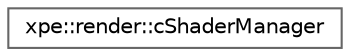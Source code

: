 digraph "Graphical Class Hierarchy"
{
 // LATEX_PDF_SIZE
  bgcolor="transparent";
  edge [fontname=Helvetica,fontsize=10,labelfontname=Helvetica,labelfontsize=10];
  node [fontname=Helvetica,fontsize=10,shape=box,height=0.2,width=0.4];
  rankdir="LR";
  Node0 [id="Node000000",label="xpe::render::cShaderManager",height=0.2,width=0.4,color="grey40", fillcolor="white", style="filled",URL="$classxpe_1_1render_1_1c_shader_manager.html",tooltip=" "];
}
